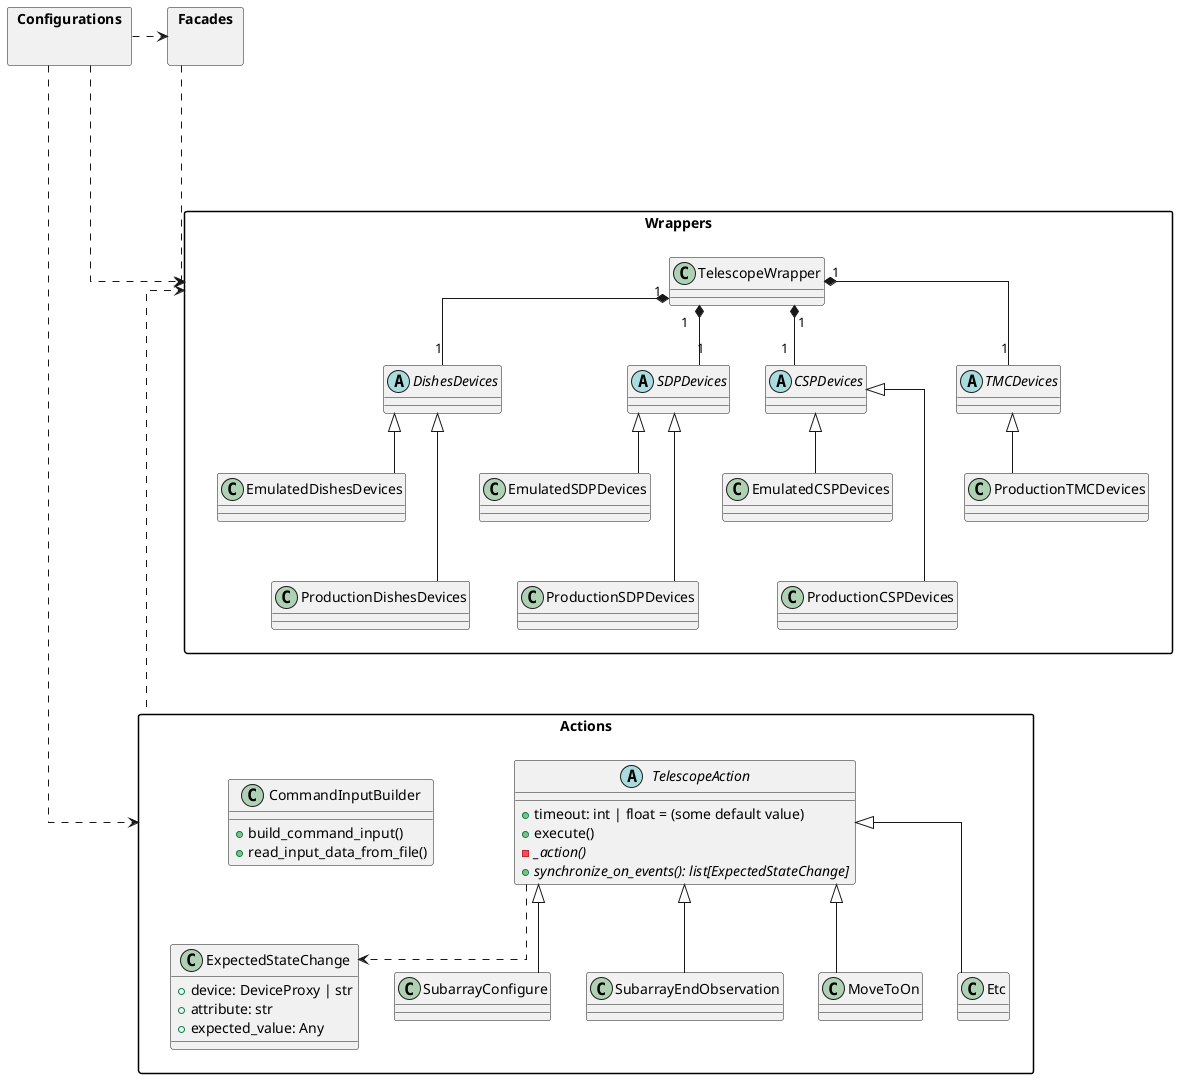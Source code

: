 @startuml

skinparam packageStyle rectangle
skinparam linetype ortho

' Enforce vertical layout
top to bottom direction

package "Configurations" {

}

' Facades at the top
package "Facades" {

}

Configurations .right.> Facades
Configurations .right.> Wrappers
Configurations .right.> Actions

' Wrappers and Devices in the middle
package "Wrappers" {
    class TelescopeWrapper {
    }

    abstract class TMCDevices
    class ProductionTMCDevices
    abstract class CSPDevices
    class EmulatedCSPDevices
    class ProductionCSPDevices
    abstract class SDPDevices
    class EmulatedSDPDevices
    class ProductionSDPDevices
    abstract class DishesDevices
    class EmulatedDishesDevices
    class ProductionDishesDevices

    ProductionTMCDevices -up-|> TMCDevices
    EmulatedCSPDevices -up-|> CSPDevices
    ProductionCSPDevices -up-|> CSPDevices
    EmulatedSDPDevices -up-|> SDPDevices
    ProductionSDPDevices -up-|> SDPDevices
    EmulatedDishesDevices -up-|> DishesDevices
    ProductionDishesDevices -up-|> DishesDevices

    TelescopeWrapper "1" *-- "1" TMCDevices
    TelescopeWrapper "1" *-- "1" CSPDevices
    TelescopeWrapper "1" *-- "1" SDPDevices
    TelescopeWrapper "1" *-- "1" DishesDevices
}



package "Actions" {
    abstract class TelescopeAction {
        + timeout: int | float = (some default value)
        + execute()
        - _action() {abstract}
        + synchronize_on_events(): list[ExpectedStateChange] {abstract}
    }

    class ExpectedStateChange {
        + device: DeviceProxy | str
        + attribute: str
        + expected_value: Any
    }

    class CommandInputBuilder {
        + build_command_input()
        + read_input_data_from_file()
    }

    class SubarrayConfigure
    class SubarrayEndObservation
    class MoveToOn
    class Etc

    SubarrayConfigure -up-|> TelescopeAction
    SubarrayEndObservation -up-|> TelescopeAction
    MoveToOn -up-|> TelescopeAction
    Etc -up-|> TelescopeAction

    TelescopeAction ..> ExpectedStateChange
}
' ensure Actions are below Wrappers
"Wrappers" -[hidden]down--- Actions

' Stacking packages vertically
Facades -[hidden]down- "Wrappers"
Facades ..down..> "Wrappers"
"Actions" ..up....> Wrappers


' Position emulated devices slightly lower
EmulatedCSPDevices -[hidden]down- ProductionCSPDevices
EmulatedSDPDevices -[hidden]down- ProductionSDPDevices
EmulatedDishesDevices -[hidden]down- ProductionDishesDevices

@enduml
